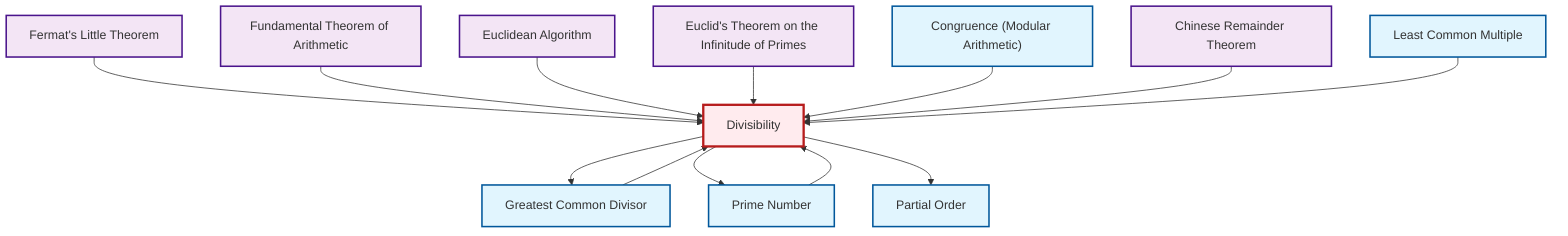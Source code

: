 graph TD
    classDef definition fill:#e1f5fe,stroke:#01579b,stroke-width:2px
    classDef theorem fill:#f3e5f5,stroke:#4a148c,stroke-width:2px
    classDef axiom fill:#fff3e0,stroke:#e65100,stroke-width:2px
    classDef example fill:#e8f5e9,stroke:#1b5e20,stroke-width:2px
    classDef current fill:#ffebee,stroke:#b71c1c,stroke-width:3px
    def-congruence["Congruence (Modular Arithmetic)"]:::definition
    def-divisibility["Divisibility"]:::definition
    def-gcd["Greatest Common Divisor"]:::definition
    def-lcm["Least Common Multiple"]:::definition
    def-prime["Prime Number"]:::definition
    thm-euclid-infinitude-primes["Euclid's Theorem on the Infinitude of Primes"]:::theorem
    thm-fundamental-arithmetic["Fundamental Theorem of Arithmetic"]:::theorem
    thm-chinese-remainder["Chinese Remainder Theorem"]:::theorem
    thm-fermat-little["Fermat's Little Theorem"]:::theorem
    def-partial-order["Partial Order"]:::definition
    thm-euclidean-algorithm["Euclidean Algorithm"]:::theorem
    def-divisibility --> def-gcd
    thm-fermat-little --> def-divisibility
    def-divisibility --> def-prime
    thm-fundamental-arithmetic --> def-divisibility
    thm-euclidean-algorithm --> def-divisibility
    thm-euclid-infinitude-primes --> def-divisibility
    def-congruence --> def-divisibility
    def-prime --> def-divisibility
    def-gcd --> def-divisibility
    thm-chinese-remainder --> def-divisibility
    def-divisibility --> def-partial-order
    def-lcm --> def-divisibility
    class def-divisibility current